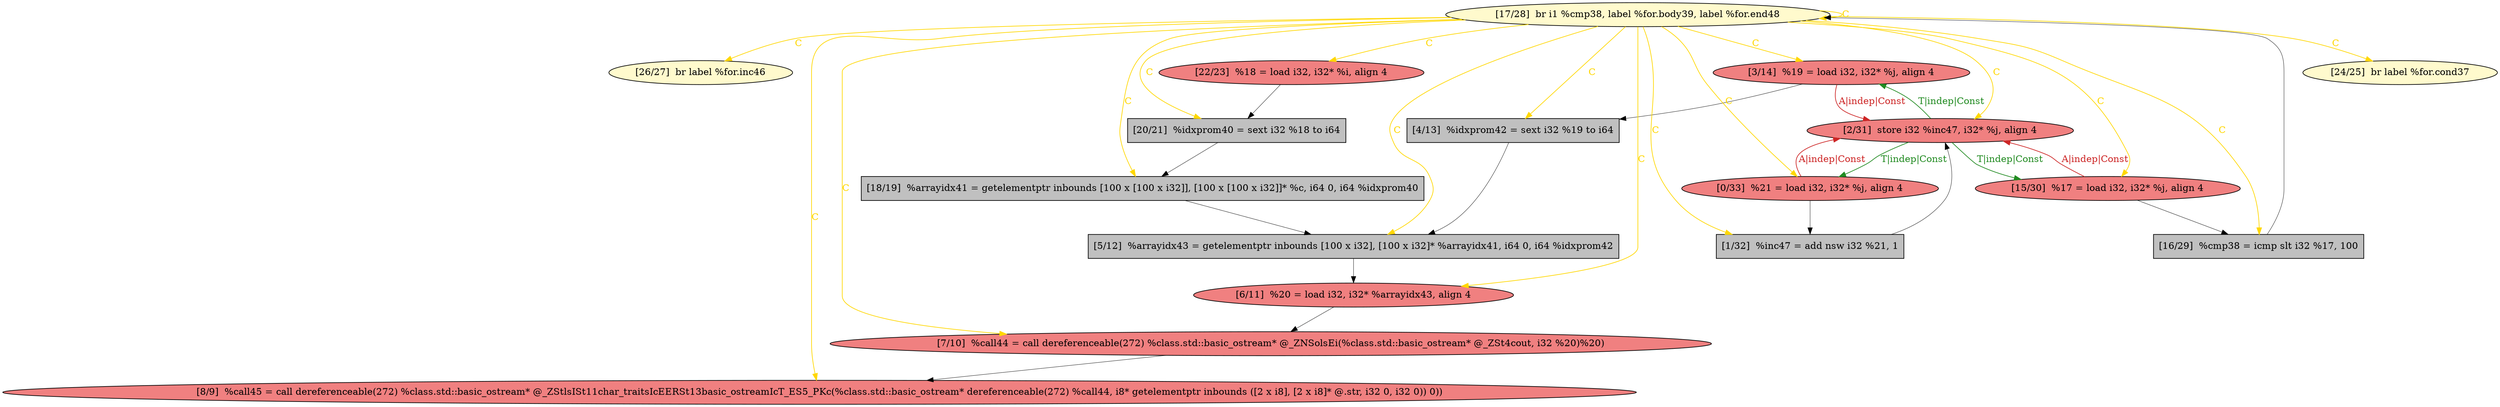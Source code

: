 
digraph G {


node1278 [fillcolor=lemonchiffon,label="[26/27]  br label %for.inc46",shape=ellipse,style=filled ]
node1266 [fillcolor=grey,label="[20/21]  %idxprom40 = sext i32 %18 to i64",shape=rectangle,style=filled ]
node1265 [fillcolor=lightcoral,label="[22/23]  %18 = load i32, i32* %i, align 4",shape=ellipse,style=filled ]
node1264 [fillcolor=lightcoral,label="[3/14]  %19 = load i32, i32* %j, align 4",shape=ellipse,style=filled ]
node1262 [fillcolor=lightcoral,label="[0/33]  %21 = load i32, i32* %j, align 4",shape=ellipse,style=filled ]
node1277 [fillcolor=lightcoral,label="[8/9]  %call45 = call dereferenceable(272) %class.std::basic_ostream* @_ZStlsISt11char_traitsIcEERSt13basic_ostreamIcT_ES5_PKc(%class.std::basic_ostream* dereferenceable(272) %call44, i8* getelementptr inbounds ([2 x i8], [2 x i8]* @.str, i32 0, i32 0)) 0))",shape=ellipse,style=filled ]
node1267 [fillcolor=lemonchiffon,label="[24/25]  br label %for.cond37",shape=ellipse,style=filled ]
node1263 [fillcolor=lemonchiffon,label="[17/28]  br i1 %cmp38, label %for.body39, label %for.end48",shape=ellipse,style=filled ]
node1268 [fillcolor=grey,label="[18/19]  %arrayidx41 = getelementptr inbounds [100 x [100 x i32]], [100 x [100 x i32]]* %c, i64 0, i64 %idxprom40",shape=rectangle,style=filled ]
node1269 [fillcolor=grey,label="[5/12]  %arrayidx43 = getelementptr inbounds [100 x i32], [100 x i32]* %arrayidx41, i64 0, i64 %idxprom42",shape=rectangle,style=filled ]
node1276 [fillcolor=grey,label="[1/32]  %inc47 = add nsw i32 %21, 1",shape=rectangle,style=filled ]
node1270 [fillcolor=grey,label="[16/29]  %cmp38 = icmp slt i32 %17, 100",shape=rectangle,style=filled ]
node1271 [fillcolor=lightcoral,label="[6/11]  %20 = load i32, i32* %arrayidx43, align 4",shape=ellipse,style=filled ]
node1273 [fillcolor=lightcoral,label="[2/31]  store i32 %inc47, i32* %j, align 4",shape=ellipse,style=filled ]
node1272 [fillcolor=grey,label="[4/13]  %idxprom42 = sext i32 %19 to i64",shape=rectangle,style=filled ]
node1274 [fillcolor=lightcoral,label="[15/30]  %17 = load i32, i32* %j, align 4",shape=ellipse,style=filled ]
node1275 [fillcolor=lightcoral,label="[7/10]  %call44 = call dereferenceable(272) %class.std::basic_ostream* @_ZNSolsEi(%class.std::basic_ostream* @_ZSt4cout, i32 %20)%20)",shape=ellipse,style=filled ]

node1262->node1273 [style=solid,color=firebrick3,label="A|indep|Const",penwidth=1.0,fontcolor=firebrick3 ]
node1263->node1275 [style=solid,color=gold,label="C",penwidth=1.0,fontcolor=gold ]
node1266->node1268 [style=solid,color=black,label="",penwidth=0.5,fontcolor=black ]
node1263->node1264 [style=solid,color=gold,label="C",penwidth=1.0,fontcolor=gold ]
node1269->node1271 [style=solid,color=black,label="",penwidth=0.5,fontcolor=black ]
node1262->node1276 [style=solid,color=black,label="",penwidth=0.5,fontcolor=black ]
node1273->node1262 [style=solid,color=forestgreen,label="T|indep|Const",penwidth=1.0,fontcolor=forestgreen ]
node1263->node1263 [style=solid,color=gold,label="C",penwidth=1.0,fontcolor=gold ]
node1274->node1270 [style=solid,color=black,label="",penwidth=0.5,fontcolor=black ]
node1276->node1273 [style=solid,color=black,label="",penwidth=0.5,fontcolor=black ]
node1275->node1277 [style=solid,color=black,label="",penwidth=0.5,fontcolor=black ]
node1263->node1265 [style=solid,color=gold,label="C",penwidth=1.0,fontcolor=gold ]
node1263->node1273 [style=solid,color=gold,label="C",penwidth=1.0,fontcolor=gold ]
node1270->node1263 [style=solid,color=black,label="",penwidth=0.5,fontcolor=black ]
node1263->node1274 [style=solid,color=gold,label="C",penwidth=1.0,fontcolor=gold ]
node1263->node1267 [style=solid,color=gold,label="C",penwidth=1.0,fontcolor=gold ]
node1263->node1269 [style=solid,color=gold,label="C",penwidth=1.0,fontcolor=gold ]
node1263->node1270 [style=solid,color=gold,label="C",penwidth=1.0,fontcolor=gold ]
node1271->node1275 [style=solid,color=black,label="",penwidth=0.5,fontcolor=black ]
node1274->node1273 [style=solid,color=firebrick3,label="A|indep|Const",penwidth=1.0,fontcolor=firebrick3 ]
node1268->node1269 [style=solid,color=black,label="",penwidth=0.5,fontcolor=black ]
node1263->node1271 [style=solid,color=gold,label="C",penwidth=1.0,fontcolor=gold ]
node1263->node1278 [style=solid,color=gold,label="C",penwidth=1.0,fontcolor=gold ]
node1263->node1272 [style=solid,color=gold,label="C",penwidth=1.0,fontcolor=gold ]
node1263->node1276 [style=solid,color=gold,label="C",penwidth=1.0,fontcolor=gold ]
node1273->node1274 [style=solid,color=forestgreen,label="T|indep|Const",penwidth=1.0,fontcolor=forestgreen ]
node1263->node1268 [style=solid,color=gold,label="C",penwidth=1.0,fontcolor=gold ]
node1264->node1273 [style=solid,color=firebrick3,label="A|indep|Const",penwidth=1.0,fontcolor=firebrick3 ]
node1263->node1266 [style=solid,color=gold,label="C",penwidth=1.0,fontcolor=gold ]
node1263->node1262 [style=solid,color=gold,label="C",penwidth=1.0,fontcolor=gold ]
node1263->node1277 [style=solid,color=gold,label="C",penwidth=1.0,fontcolor=gold ]
node1272->node1269 [style=solid,color=black,label="",penwidth=0.5,fontcolor=black ]
node1264->node1272 [style=solid,color=black,label="",penwidth=0.5,fontcolor=black ]
node1265->node1266 [style=solid,color=black,label="",penwidth=0.5,fontcolor=black ]
node1273->node1264 [style=solid,color=forestgreen,label="T|indep|Const",penwidth=1.0,fontcolor=forestgreen ]


}
